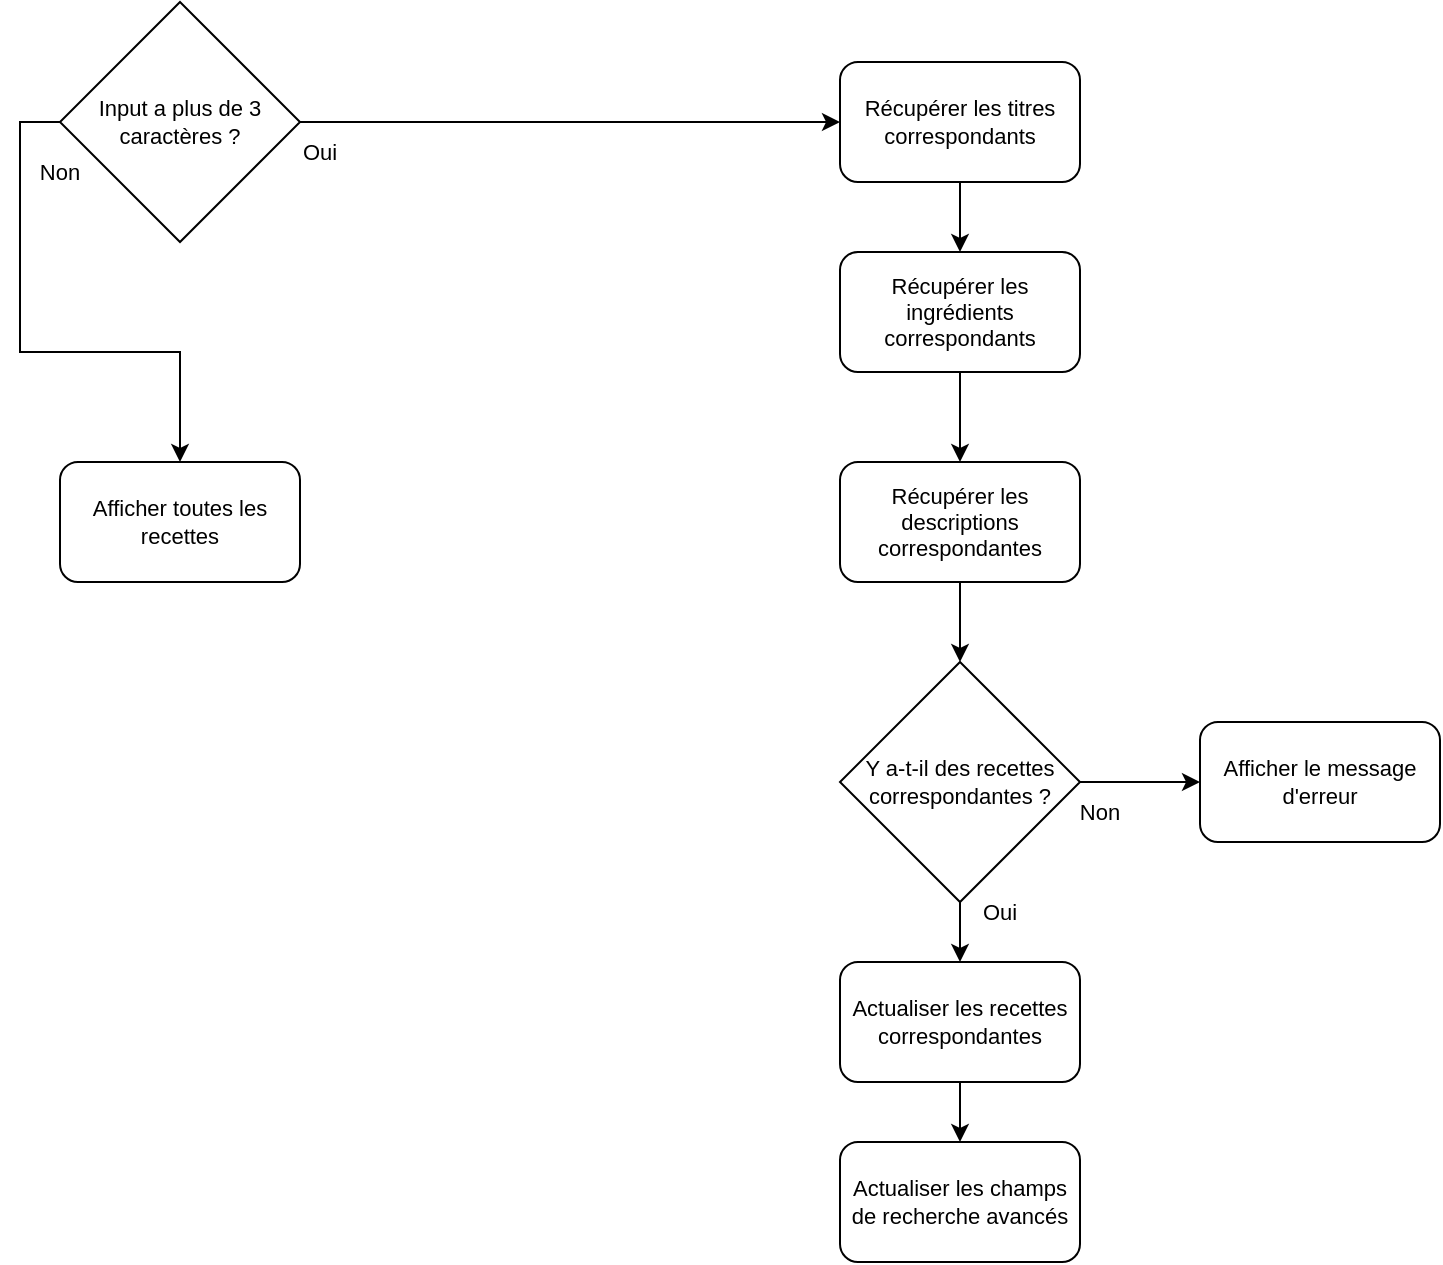 <mxfile version="24.9.2">
  <diagram name="Page-1" id="GAXQ_csauT4ltbFo2j2c">
    <mxGraphModel dx="925" dy="478" grid="1" gridSize="10" guides="1" tooltips="1" connect="1" arrows="1" fold="1" page="1" pageScale="1" pageWidth="827" pageHeight="1169" math="0" shadow="0">
      <root>
        <mxCell id="0" />
        <mxCell id="1" parent="0" />
        <mxCell id="yLKohkh012nLkj2lQaWL-14" style="edgeStyle=orthogonalEdgeStyle;rounded=0;orthogonalLoop=1;jettySize=auto;html=1;exitX=1;exitY=0.5;exitDx=0;exitDy=0;entryX=0;entryY=0.5;entryDx=0;entryDy=0;fontSize=11;" parent="1" source="yLKohkh012nLkj2lQaWL-1" target="yLKohkh012nLkj2lQaWL-4" edge="1">
          <mxGeometry relative="1" as="geometry" />
        </mxCell>
        <mxCell id="yLKohkh012nLkj2lQaWL-26" style="edgeStyle=orthogonalEdgeStyle;rounded=0;orthogonalLoop=1;jettySize=auto;html=1;exitX=0;exitY=0.5;exitDx=0;exitDy=0;entryX=0.5;entryY=0;entryDx=0;entryDy=0;fontSize=11;" parent="1" source="yLKohkh012nLkj2lQaWL-1" target="yLKohkh012nLkj2lQaWL-3" edge="1">
          <mxGeometry relative="1" as="geometry">
            <mxPoint x="50" y="660" as="targetPoint" />
          </mxGeometry>
        </mxCell>
        <mxCell id="yLKohkh012nLkj2lQaWL-1" value="Input a plus de 3 caractères ?" style="rhombus;whiteSpace=wrap;html=1;rounded=0;fontSize=11;" parent="1" vertex="1">
          <mxGeometry x="50" y="60" width="120" height="120" as="geometry" />
        </mxCell>
        <mxCell id="yLKohkh012nLkj2lQaWL-3" value="Afficher toutes les recettes" style="rounded=1;whiteSpace=wrap;html=1;fontSize=11;" parent="1" vertex="1">
          <mxGeometry x="50" y="290" width="120" height="60" as="geometry" />
        </mxCell>
        <mxCell id="yLKohkh012nLkj2lQaWL-15" style="edgeStyle=orthogonalEdgeStyle;rounded=0;orthogonalLoop=1;jettySize=auto;html=1;exitX=0.5;exitY=1;exitDx=0;exitDy=0;entryX=0.5;entryY=0;entryDx=0;entryDy=0;fontSize=11;" parent="1" source="yLKohkh012nLkj2lQaWL-4" target="yLKohkh012nLkj2lQaWL-6" edge="1">
          <mxGeometry relative="1" as="geometry" />
        </mxCell>
        <mxCell id="yLKohkh012nLkj2lQaWL-4" value="Récupérer les titres correspondants" style="rounded=1;whiteSpace=wrap;html=1;fontSize=11;" parent="1" vertex="1">
          <mxGeometry x="440" y="90" width="120" height="60" as="geometry" />
        </mxCell>
        <mxCell id="yLKohkh012nLkj2lQaWL-17" style="edgeStyle=orthogonalEdgeStyle;rounded=0;orthogonalLoop=1;jettySize=auto;html=1;exitX=0.5;exitY=1;exitDx=0;exitDy=0;entryX=0.5;entryY=0;entryDx=0;entryDy=0;fontSize=11;" parent="1" source="yLKohkh012nLkj2lQaWL-5" target="yLKohkh012nLkj2lQaWL-7" edge="1">
          <mxGeometry relative="1" as="geometry" />
        </mxCell>
        <mxCell id="yLKohkh012nLkj2lQaWL-5" value="Récupérer les descriptions correspondantes" style="rounded=1;whiteSpace=wrap;html=1;fontSize=11;" parent="1" vertex="1">
          <mxGeometry x="440" y="290" width="120" height="60" as="geometry" />
        </mxCell>
        <mxCell id="yLKohkh012nLkj2lQaWL-16" style="edgeStyle=orthogonalEdgeStyle;rounded=0;orthogonalLoop=1;jettySize=auto;html=1;exitX=0.5;exitY=1;exitDx=0;exitDy=0;entryX=0.5;entryY=0;entryDx=0;entryDy=0;fontSize=11;" parent="1" source="yLKohkh012nLkj2lQaWL-6" target="yLKohkh012nLkj2lQaWL-5" edge="1">
          <mxGeometry relative="1" as="geometry" />
        </mxCell>
        <mxCell id="yLKohkh012nLkj2lQaWL-6" value="Récupérer les ingrédients correspondants" style="rounded=1;whiteSpace=wrap;html=1;fontSize=11;" parent="1" vertex="1">
          <mxGeometry x="440" y="185" width="120" height="60" as="geometry" />
        </mxCell>
        <mxCell id="yLKohkh012nLkj2lQaWL-18" style="edgeStyle=orthogonalEdgeStyle;rounded=0;orthogonalLoop=1;jettySize=auto;html=1;exitX=1;exitY=0.5;exitDx=0;exitDy=0;entryX=0;entryY=0.5;entryDx=0;entryDy=0;fontSize=11;" parent="1" source="yLKohkh012nLkj2lQaWL-7" target="yLKohkh012nLkj2lQaWL-8" edge="1">
          <mxGeometry relative="1" as="geometry" />
        </mxCell>
        <mxCell id="yLKohkh012nLkj2lQaWL-19" style="edgeStyle=orthogonalEdgeStyle;rounded=0;orthogonalLoop=1;jettySize=auto;html=1;exitX=0.5;exitY=1;exitDx=0;exitDy=0;entryX=0.5;entryY=0;entryDx=0;entryDy=0;fontSize=11;" parent="1" source="yLKohkh012nLkj2lQaWL-7" target="yLKohkh012nLkj2lQaWL-9" edge="1">
          <mxGeometry relative="1" as="geometry" />
        </mxCell>
        <mxCell id="yLKohkh012nLkj2lQaWL-7" value="Y a-t-il des recettes correspondantes ?" style="rhombus;whiteSpace=wrap;html=1;fontSize=11;" parent="1" vertex="1">
          <mxGeometry x="440" y="390" width="120" height="120" as="geometry" />
        </mxCell>
        <mxCell id="yLKohkh012nLkj2lQaWL-8" value="Afficher le message d&#39;erreur" style="rounded=1;whiteSpace=wrap;html=1;fontSize=11;" parent="1" vertex="1">
          <mxGeometry x="620" y="420" width="120" height="60" as="geometry" />
        </mxCell>
        <mxCell id="yLKohkh012nLkj2lQaWL-20" style="edgeStyle=orthogonalEdgeStyle;rounded=0;orthogonalLoop=1;jettySize=auto;html=1;exitX=0.5;exitY=1;exitDx=0;exitDy=0;entryX=0.5;entryY=0;entryDx=0;entryDy=0;fontSize=11;" parent="1" source="yLKohkh012nLkj2lQaWL-9" target="yLKohkh012nLkj2lQaWL-10" edge="1">
          <mxGeometry relative="1" as="geometry" />
        </mxCell>
        <mxCell id="yLKohkh012nLkj2lQaWL-9" value="Actualiser les recettes correspondantes" style="rounded=1;whiteSpace=wrap;html=1;fontSize=11;" parent="1" vertex="1">
          <mxGeometry x="440" y="540" width="120" height="60" as="geometry" />
        </mxCell>
        <mxCell id="yLKohkh012nLkj2lQaWL-10" value="Actualiser les champs de recherche avancés" style="rounded=1;whiteSpace=wrap;html=1;fontSize=11;" parent="1" vertex="1">
          <mxGeometry x="440" y="630" width="120" height="60" as="geometry" />
        </mxCell>
        <mxCell id="yLKohkh012nLkj2lQaWL-29" value="Oui" style="text;html=1;align=center;verticalAlign=middle;whiteSpace=wrap;rounded=0;fontSize=11;" parent="1" vertex="1">
          <mxGeometry x="150" y="120" width="60" height="30" as="geometry" />
        </mxCell>
        <mxCell id="yLKohkh012nLkj2lQaWL-30" value="Oui" style="text;html=1;align=center;verticalAlign=middle;whiteSpace=wrap;rounded=0;fontSize=11;" parent="1" vertex="1">
          <mxGeometry x="490" y="500" width="60" height="30" as="geometry" />
        </mxCell>
        <mxCell id="yLKohkh012nLkj2lQaWL-31" value="Non" style="text;html=1;align=center;verticalAlign=middle;whiteSpace=wrap;rounded=0;fontSize=11;" parent="1" vertex="1">
          <mxGeometry x="540" y="450" width="60" height="30" as="geometry" />
        </mxCell>
        <mxCell id="yLKohkh012nLkj2lQaWL-32" value="Non" style="text;html=1;align=center;verticalAlign=middle;whiteSpace=wrap;rounded=0;fontSize=11;" parent="1" vertex="1">
          <mxGeometry x="20" y="130" width="60" height="30" as="geometry" />
        </mxCell>
      </root>
    </mxGraphModel>
  </diagram>
</mxfile>
